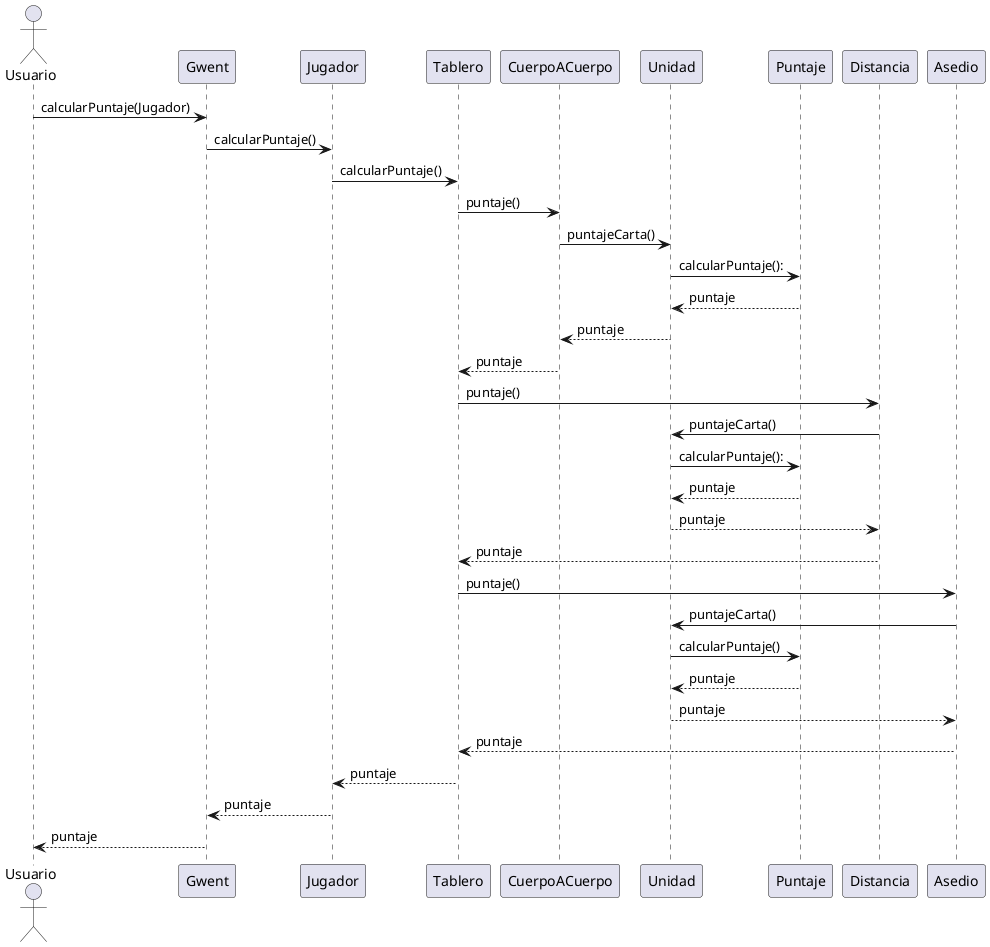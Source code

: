 @startuml
'https://plantuml.com/sequence-diagram

actor Usuario

Usuario -> Gwent: calcularPuntaje(Jugador)
Gwent -> Jugador: calcularPuntaje()
Jugador -> Tablero: calcularPuntaje()

Tablero -> CuerpoACuerpo: puntaje()
CuerpoACuerpo -> Unidad: puntajeCarta()
Unidad -> Puntaje: calcularPuntaje():
Puntaje --> Unidad: puntaje
Unidad --> CuerpoACuerpo: puntaje
CuerpoACuerpo --> Tablero: puntaje

Tablero -> Distancia: puntaje()
Distancia -> Unidad: puntajeCarta()
Unidad -> Puntaje: calcularPuntaje():
Puntaje --> Unidad: puntaje
Unidad --> Distancia: puntaje
Distancia --> Tablero: puntaje

Tablero -> Asedio: puntaje()
Asedio -> Unidad: puntajeCarta()
Unidad -> Puntaje: calcularPuntaje()
Puntaje --> Unidad: puntaje
Unidad --> Asedio: puntaje
Asedio --> Tablero: puntaje

Tablero --> Jugador: puntaje
Jugador --> Gwent: puntaje
Gwent --> Usuario: puntaje


@enduml